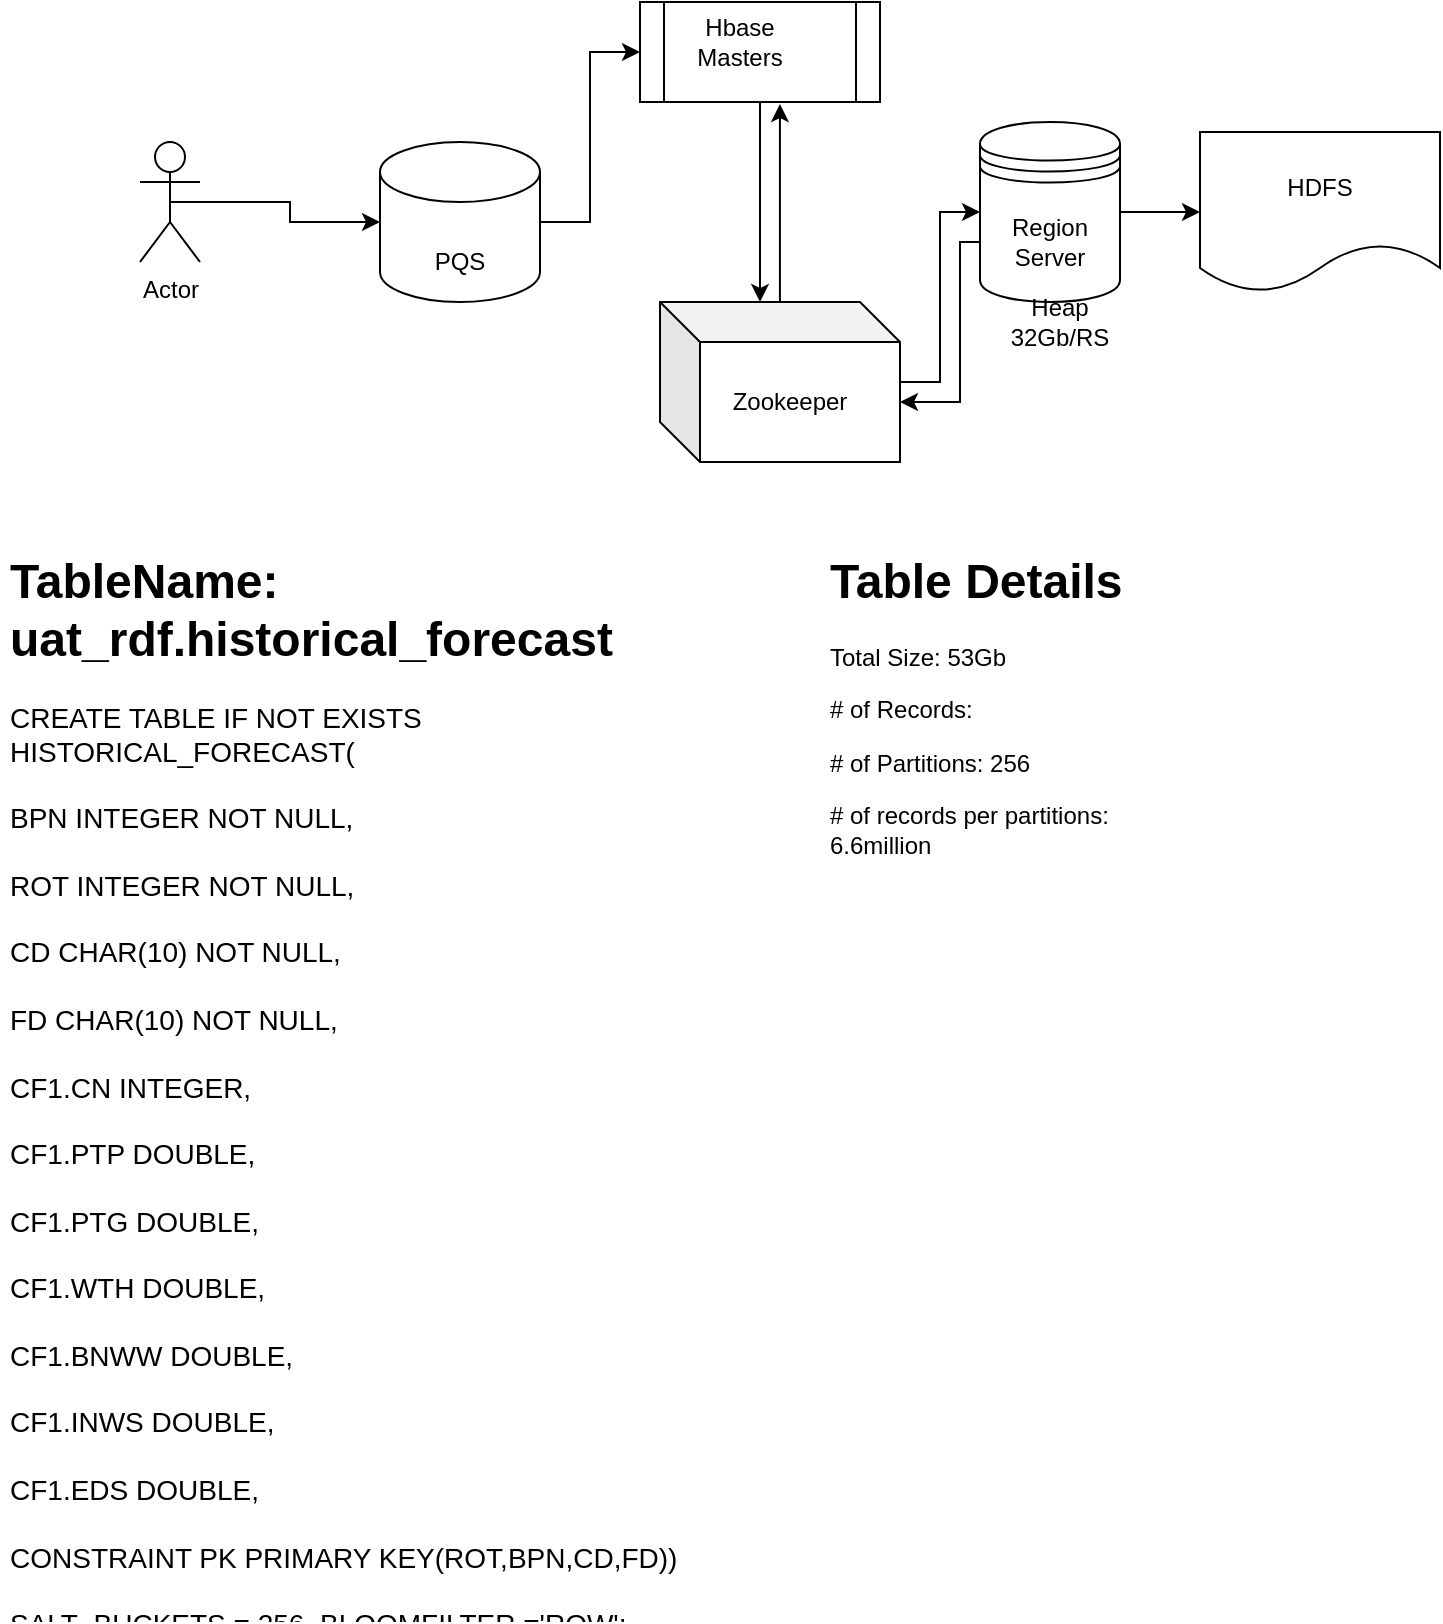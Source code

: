 <mxfile version="13.7.6" type="github">
  <diagram id="mCk_TkzkjE1FL45pAMwu" name="Page-1">
    <mxGraphModel dx="1186" dy="747" grid="1" gridSize="10" guides="1" tooltips="1" connect="1" arrows="1" fold="1" page="1" pageScale="1" pageWidth="850" pageHeight="1100" math="0" shadow="0">
      <root>
        <mxCell id="0" />
        <mxCell id="1" parent="0" />
        <mxCell id="92FaaCx8XRrmpqcB6tEL-8" style="edgeStyle=orthogonalEdgeStyle;rounded=0;orthogonalLoop=1;jettySize=auto;html=1;exitX=0.5;exitY=0.5;exitDx=0;exitDy=0;exitPerimeter=0;" parent="1" source="92FaaCx8XRrmpqcB6tEL-1" target="92FaaCx8XRrmpqcB6tEL-2" edge="1">
          <mxGeometry relative="1" as="geometry" />
        </mxCell>
        <mxCell id="92FaaCx8XRrmpqcB6tEL-1" value="Actor" style="shape=umlActor;verticalLabelPosition=bottom;verticalAlign=top;html=1;outlineConnect=0;" parent="1" vertex="1">
          <mxGeometry x="80" y="200" width="30" height="60" as="geometry" />
        </mxCell>
        <mxCell id="92FaaCx8XRrmpqcB6tEL-9" style="edgeStyle=orthogonalEdgeStyle;rounded=0;orthogonalLoop=1;jettySize=auto;html=1;entryX=0;entryY=0.5;entryDx=0;entryDy=0;" parent="1" source="92FaaCx8XRrmpqcB6tEL-2" target="92FaaCx8XRrmpqcB6tEL-4" edge="1">
          <mxGeometry relative="1" as="geometry" />
        </mxCell>
        <object label="" id="92FaaCx8XRrmpqcB6tEL-2">
          <mxCell style="shape=cylinder3;whiteSpace=wrap;html=1;boundedLbl=1;backgroundOutline=1;size=15;" parent="1" vertex="1">
            <mxGeometry x="200" y="200" width="80" height="80" as="geometry" />
          </mxCell>
        </object>
        <mxCell id="92FaaCx8XRrmpqcB6tEL-10" style="edgeStyle=orthogonalEdgeStyle;rounded=0;orthogonalLoop=1;jettySize=auto;html=1;entryX=0;entryY=0;entryDx=50;entryDy=0;entryPerimeter=0;" parent="1" source="92FaaCx8XRrmpqcB6tEL-4" target="92FaaCx8XRrmpqcB6tEL-5" edge="1">
          <mxGeometry relative="1" as="geometry" />
        </mxCell>
        <mxCell id="92FaaCx8XRrmpqcB6tEL-4" value="" style="shape=process;whiteSpace=wrap;html=1;backgroundOutline=1;" parent="1" vertex="1">
          <mxGeometry x="330" y="130" width="120" height="50" as="geometry" />
        </mxCell>
        <mxCell id="92FaaCx8XRrmpqcB6tEL-11" style="edgeStyle=orthogonalEdgeStyle;rounded=0;orthogonalLoop=1;jettySize=auto;html=1;entryX=0.583;entryY=1.02;entryDx=0;entryDy=0;entryPerimeter=0;" parent="1" source="92FaaCx8XRrmpqcB6tEL-5" target="92FaaCx8XRrmpqcB6tEL-4" edge="1">
          <mxGeometry relative="1" as="geometry" />
        </mxCell>
        <mxCell id="92FaaCx8XRrmpqcB6tEL-13" style="edgeStyle=orthogonalEdgeStyle;rounded=0;orthogonalLoop=1;jettySize=auto;html=1;" parent="1" source="92FaaCx8XRrmpqcB6tEL-5" target="92FaaCx8XRrmpqcB6tEL-7" edge="1">
          <mxGeometry relative="1" as="geometry" />
        </mxCell>
        <mxCell id="92FaaCx8XRrmpqcB6tEL-5" value="" style="shape=cube;whiteSpace=wrap;html=1;boundedLbl=1;backgroundOutline=1;darkOpacity=0.05;darkOpacity2=0.1;" parent="1" vertex="1">
          <mxGeometry x="340" y="280" width="120" height="80" as="geometry" />
        </mxCell>
        <mxCell id="92FaaCx8XRrmpqcB6tEL-6" value="HDFS" style="shape=document;whiteSpace=wrap;html=1;boundedLbl=1;" parent="1" vertex="1">
          <mxGeometry x="610" y="195" width="120" height="80" as="geometry" />
        </mxCell>
        <mxCell id="92FaaCx8XRrmpqcB6tEL-12" style="edgeStyle=orthogonalEdgeStyle;rounded=0;orthogonalLoop=1;jettySize=auto;html=1;entryX=0;entryY=0;entryDx=120;entryDy=50;entryPerimeter=0;" parent="1" source="92FaaCx8XRrmpqcB6tEL-7" target="92FaaCx8XRrmpqcB6tEL-5" edge="1">
          <mxGeometry relative="1" as="geometry">
            <Array as="points">
              <mxPoint x="490" y="250" />
              <mxPoint x="490" y="330" />
            </Array>
          </mxGeometry>
        </mxCell>
        <mxCell id="92FaaCx8XRrmpqcB6tEL-14" style="edgeStyle=orthogonalEdgeStyle;rounded=0;orthogonalLoop=1;jettySize=auto;html=1;exitX=1;exitY=0.5;exitDx=0;exitDy=0;" parent="1" source="92FaaCx8XRrmpqcB6tEL-7" target="92FaaCx8XRrmpqcB6tEL-6" edge="1">
          <mxGeometry relative="1" as="geometry" />
        </mxCell>
        <mxCell id="92FaaCx8XRrmpqcB6tEL-7" value="" style="shape=datastore;whiteSpace=wrap;html=1;" parent="1" vertex="1">
          <mxGeometry x="500" y="190" width="70" height="90" as="geometry" />
        </mxCell>
        <mxCell id="92FaaCx8XRrmpqcB6tEL-15" value="PQS" style="text;html=1;strokeColor=none;fillColor=none;align=center;verticalAlign=middle;whiteSpace=wrap;rounded=0;rotation=0;" parent="1" vertex="1">
          <mxGeometry x="220" y="250" width="40" height="20" as="geometry" />
        </mxCell>
        <mxCell id="92FaaCx8XRrmpqcB6tEL-19" value="Hbase Masters" style="text;html=1;strokeColor=none;fillColor=none;align=center;verticalAlign=middle;whiteSpace=wrap;rounded=0;" parent="1" vertex="1">
          <mxGeometry x="360" y="140" width="40" height="20" as="geometry" />
        </mxCell>
        <mxCell id="92FaaCx8XRrmpqcB6tEL-20" value="Zookeeper" style="text;html=1;strokeColor=none;fillColor=none;align=center;verticalAlign=middle;whiteSpace=wrap;rounded=0;" parent="1" vertex="1">
          <mxGeometry x="385" y="320" width="40" height="20" as="geometry" />
        </mxCell>
        <mxCell id="92FaaCx8XRrmpqcB6tEL-21" value="Region Server" style="text;html=1;strokeColor=none;fillColor=none;align=center;verticalAlign=middle;whiteSpace=wrap;rounded=0;" parent="1" vertex="1">
          <mxGeometry x="515" y="240" width="40" height="20" as="geometry" />
        </mxCell>
        <mxCell id="92FaaCx8XRrmpqcB6tEL-22" value="Heap 32Gb/RS" style="text;html=1;strokeColor=none;fillColor=none;align=center;verticalAlign=middle;whiteSpace=wrap;rounded=0;" parent="1" vertex="1">
          <mxGeometry x="520" y="280" width="40" height="20" as="geometry" />
        </mxCell>
        <mxCell id="DUJLsGgjEpNp79UNtH5_-2" value="&lt;h1&gt;TableName: uat_rdf.historical_forecast&lt;/h1&gt;&lt;div&gt;&lt;div style=&quot;box-sizing: border-box ; font-family: &amp;#34;segoe ui&amp;#34; , , &amp;#34;apple color emoji&amp;#34; , &amp;#34;segoe ui emoji&amp;#34; , sans-serif ; font-size: 14px&quot;&gt;CREATE TABLE IF NOT EXISTS HISTORICAL_FORECAST(&lt;br&gt;&lt;br&gt;BPN INTEGER NOT NULL,&lt;br&gt;&lt;br&gt;ROT INTEGER NOT NULL,&lt;br&gt;&lt;br&gt;CD CHAR(10) NOT NULL,&lt;br&gt;&lt;br&gt;FD CHAR(10) NOT NULL,&lt;br&gt;&lt;br&gt;CF1.CN INTEGER,&lt;br&gt;&lt;br&gt;CF1.PTP DOUBLE,&lt;br&gt;&lt;br&gt;CF1.PTG DOUBLE,&lt;br&gt;&lt;br&gt;CF1.WTH DOUBLE,&lt;br&gt;&lt;br&gt;CF1.BNWW DOUBLE,&lt;br&gt;&lt;br&gt;CF1.INWS DOUBLE,&lt;br&gt;&lt;br&gt;CF1.EDS DOUBLE,&lt;br&gt;&lt;br&gt;CONSTRAINT PK PRIMARY KEY(ROT,BPN,CD,FD))&lt;br&gt;&lt;br&gt;SALT_BUCKETS = 256, BLOOMFILTER =&#39;ROW&#39;;&lt;/div&gt;&lt;/div&gt;" style="text;html=1;strokeColor=none;fillColor=none;spacing=5;spacingTop=-20;whiteSpace=wrap;overflow=hidden;rounded=0;" vertex="1" parent="1">
          <mxGeometry x="10" y="400" width="390" height="540" as="geometry" />
        </mxCell>
        <mxCell id="DUJLsGgjEpNp79UNtH5_-4" value="&lt;h1&gt;Table Details&lt;/h1&gt;&lt;p&gt;Total Size: 53Gb&lt;/p&gt;&lt;p&gt;# of Records:&amp;nbsp;&lt;/p&gt;&lt;p&gt;# of Partitions: 256&lt;/p&gt;&lt;p&gt;# of records per partitions: 6.6million&lt;/p&gt;&lt;p&gt;&lt;br&gt;&lt;/p&gt;" style="text;html=1;strokeColor=none;fillColor=none;spacing=5;spacingTop=-20;whiteSpace=wrap;overflow=hidden;rounded=0;" vertex="1" parent="1">
          <mxGeometry x="420" y="400" width="190" height="170" as="geometry" />
        </mxCell>
      </root>
    </mxGraphModel>
  </diagram>
</mxfile>
